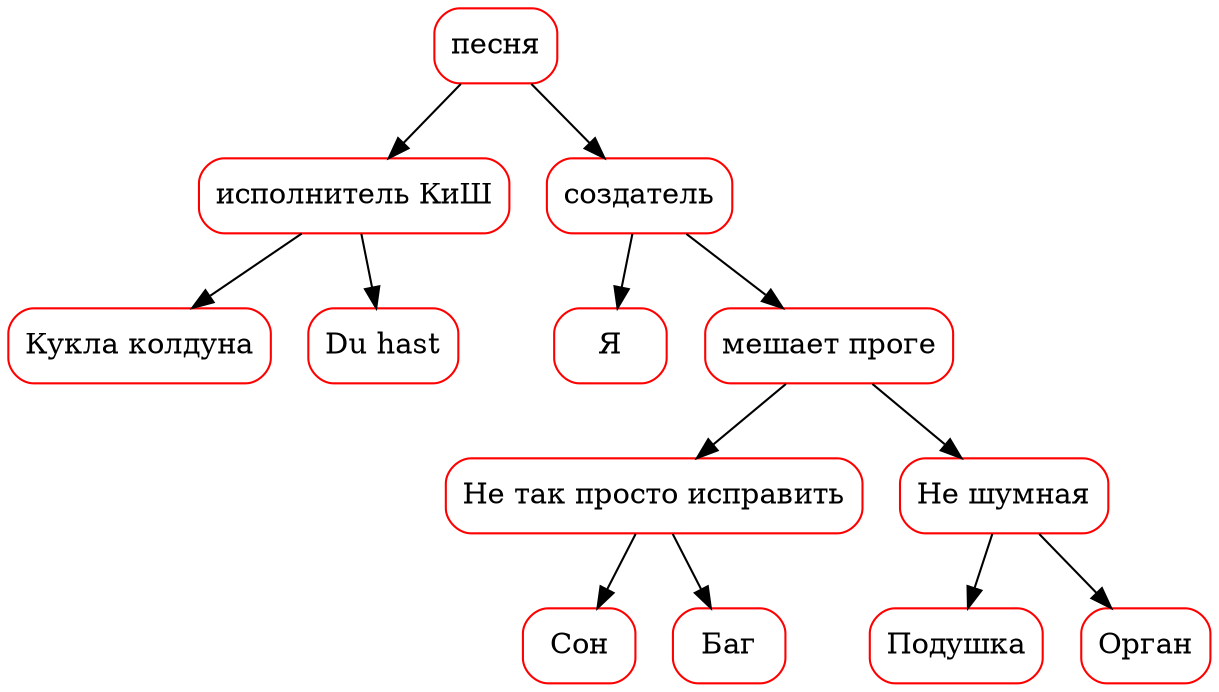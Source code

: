 digraph G
{
rankdir=TB;
node[color="red"shape="rectangle",style="rounded"];
"песня"->"исполнитель КиШ"->"Кукла колдуна";
"исполнитель КиШ"->"Du hast";
"песня"->"создатель"->"Я";
"создатель"->"мешает проге"->"Не так просто исправить"->"Сон";
"Не так просто исправить"->"Баг";
"мешает проге"->"Не шумная"->"Подушка";
"Не шумная"->"Орган";
} 